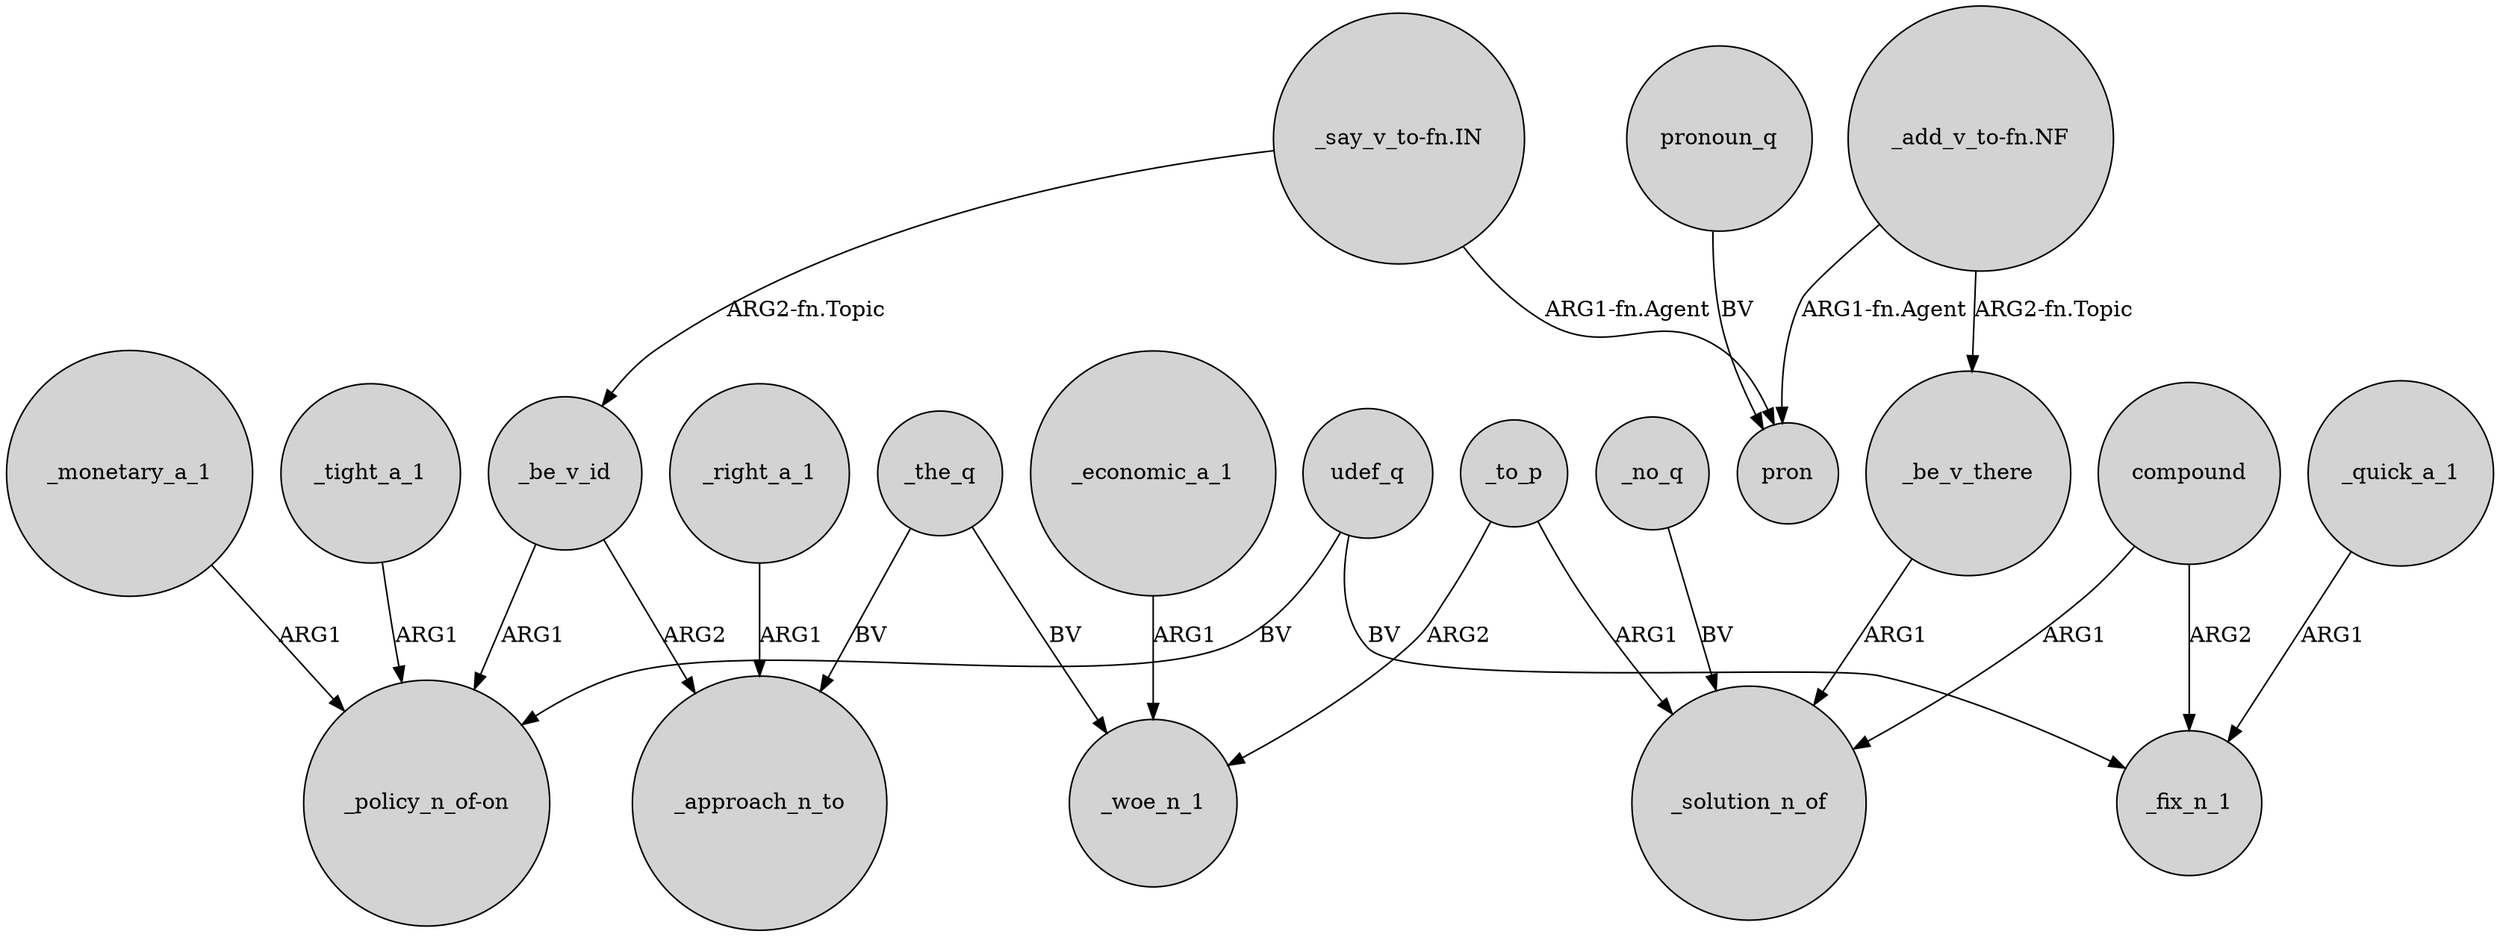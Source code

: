 digraph {
	node [shape=circle style=filled]
	_tight_a_1 -> "_policy_n_of-on" [label=ARG1]
	_no_q -> _solution_n_of [label=BV]
	_quick_a_1 -> _fix_n_1 [label=ARG1]
	_be_v_id -> _approach_n_to [label=ARG2]
	_to_p -> _solution_n_of [label=ARG1]
	_right_a_1 -> _approach_n_to [label=ARG1]
	compound -> _fix_n_1 [label=ARG2]
	udef_q -> "_policy_n_of-on" [label=BV]
	_the_q -> _woe_n_1 [label=BV]
	_the_q -> _approach_n_to [label=BV]
	"_say_v_to-fn.IN" -> _be_v_id [label="ARG2-fn.Topic"]
	pronoun_q -> pron [label=BV]
	_to_p -> _woe_n_1 [label=ARG2]
	udef_q -> _fix_n_1 [label=BV]
	"_add_v_to-fn.NF" -> pron [label="ARG1-fn.Agent"]
	_monetary_a_1 -> "_policy_n_of-on" [label=ARG1]
	_be_v_there -> _solution_n_of [label=ARG1]
	"_say_v_to-fn.IN" -> pron [label="ARG1-fn.Agent"]
	_be_v_id -> "_policy_n_of-on" [label=ARG1]
	"_add_v_to-fn.NF" -> _be_v_there [label="ARG2-fn.Topic"]
	compound -> _solution_n_of [label=ARG1]
	_economic_a_1 -> _woe_n_1 [label=ARG1]
}
